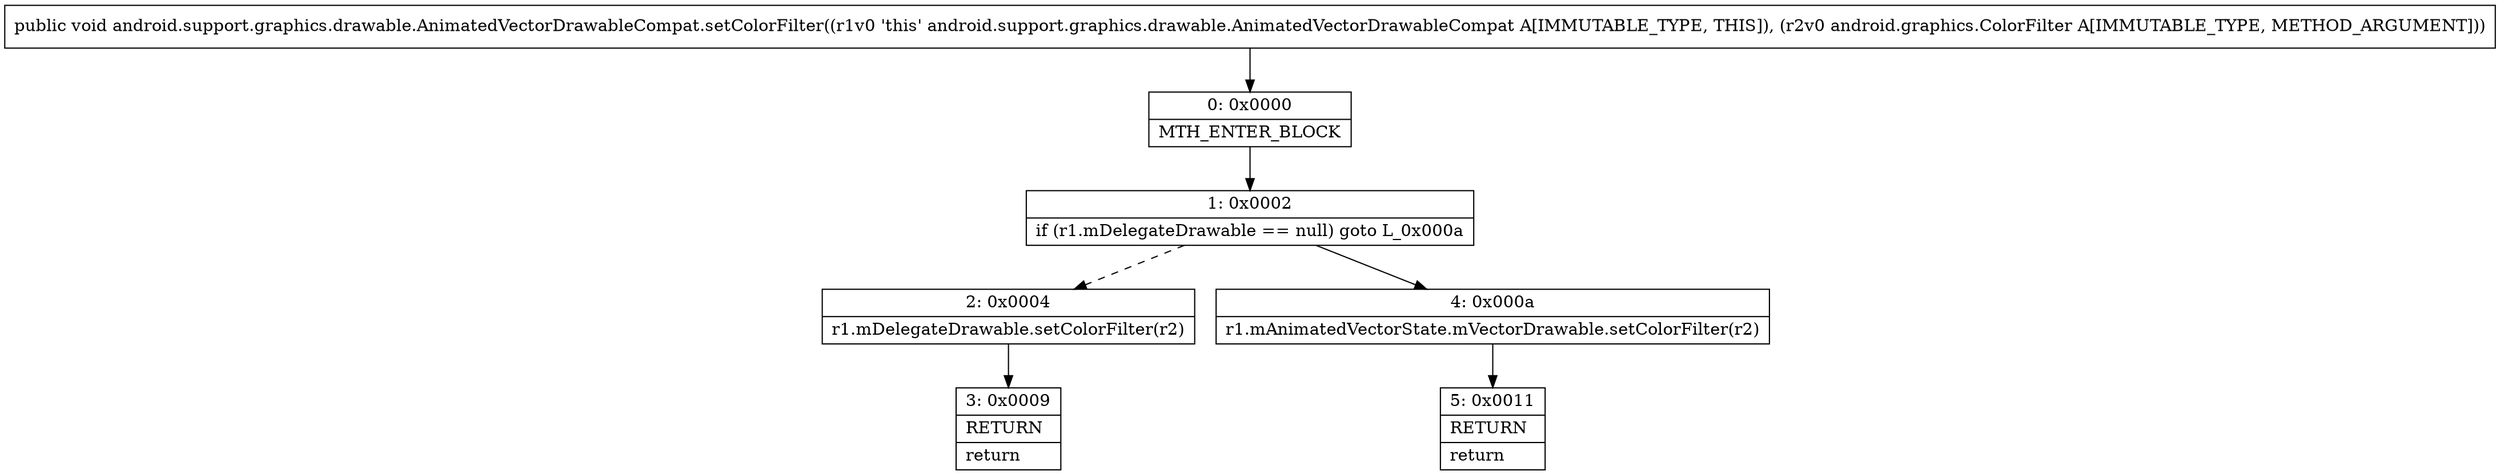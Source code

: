 digraph "CFG forandroid.support.graphics.drawable.AnimatedVectorDrawableCompat.setColorFilter(Landroid\/graphics\/ColorFilter;)V" {
Node_0 [shape=record,label="{0\:\ 0x0000|MTH_ENTER_BLOCK\l}"];
Node_1 [shape=record,label="{1\:\ 0x0002|if (r1.mDelegateDrawable == null) goto L_0x000a\l}"];
Node_2 [shape=record,label="{2\:\ 0x0004|r1.mDelegateDrawable.setColorFilter(r2)\l}"];
Node_3 [shape=record,label="{3\:\ 0x0009|RETURN\l|return\l}"];
Node_4 [shape=record,label="{4\:\ 0x000a|r1.mAnimatedVectorState.mVectorDrawable.setColorFilter(r2)\l}"];
Node_5 [shape=record,label="{5\:\ 0x0011|RETURN\l|return\l}"];
MethodNode[shape=record,label="{public void android.support.graphics.drawable.AnimatedVectorDrawableCompat.setColorFilter((r1v0 'this' android.support.graphics.drawable.AnimatedVectorDrawableCompat A[IMMUTABLE_TYPE, THIS]), (r2v0 android.graphics.ColorFilter A[IMMUTABLE_TYPE, METHOD_ARGUMENT])) }"];
MethodNode -> Node_0;
Node_0 -> Node_1;
Node_1 -> Node_2[style=dashed];
Node_1 -> Node_4;
Node_2 -> Node_3;
Node_4 -> Node_5;
}

